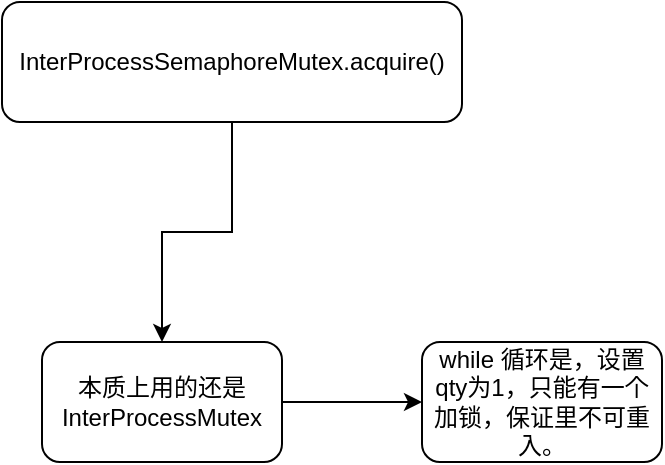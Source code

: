 <mxfile version="12.2.0" type="github" pages="1">
  <diagram id="6myzKixxu8G4ZH236NRv" name="第 1 页">
    <mxGraphModel dx="1422" dy="713" grid="1" gridSize="10" guides="1" tooltips="1" connect="1" arrows="1" fold="1" page="1" pageScale="1" pageWidth="827" pageHeight="1169" math="0" shadow="0">
      <root>
        <mxCell id="0"/>
        <mxCell id="1" parent="0"/>
        <mxCell id="qdtEfzOBQfRaHVUAUm6t-4" style="edgeStyle=orthogonalEdgeStyle;rounded=0;orthogonalLoop=1;jettySize=auto;html=1;entryX=0.5;entryY=0;entryDx=0;entryDy=0;" edge="1" parent="1" source="qdtEfzOBQfRaHVUAUm6t-1" target="qdtEfzOBQfRaHVUAUm6t-2">
          <mxGeometry relative="1" as="geometry"/>
        </mxCell>
        <mxCell id="qdtEfzOBQfRaHVUAUm6t-1" value="InterProcessSemaphoreMutex.acquire()" style="rounded=1;whiteSpace=wrap;html=1;" vertex="1" parent="1">
          <mxGeometry x="60" y="60" width="230" height="60" as="geometry"/>
        </mxCell>
        <mxCell id="qdtEfzOBQfRaHVUAUm6t-5" style="edgeStyle=orthogonalEdgeStyle;rounded=0;orthogonalLoop=1;jettySize=auto;html=1;entryX=0;entryY=0.5;entryDx=0;entryDy=0;" edge="1" parent="1" source="qdtEfzOBQfRaHVUAUm6t-2" target="qdtEfzOBQfRaHVUAUm6t-3">
          <mxGeometry relative="1" as="geometry"/>
        </mxCell>
        <mxCell id="qdtEfzOBQfRaHVUAUm6t-2" value="本质上用的还是InterProcessMutex" style="rounded=1;whiteSpace=wrap;html=1;" vertex="1" parent="1">
          <mxGeometry x="80" y="230" width="120" height="60" as="geometry"/>
        </mxCell>
        <mxCell id="qdtEfzOBQfRaHVUAUm6t-3" value="while 循环是，设置qty为1，只能有一个加锁，保证里不可重入。" style="rounded=1;whiteSpace=wrap;html=1;" vertex="1" parent="1">
          <mxGeometry x="270" y="230" width="120" height="60" as="geometry"/>
        </mxCell>
      </root>
    </mxGraphModel>
  </diagram>
</mxfile>
